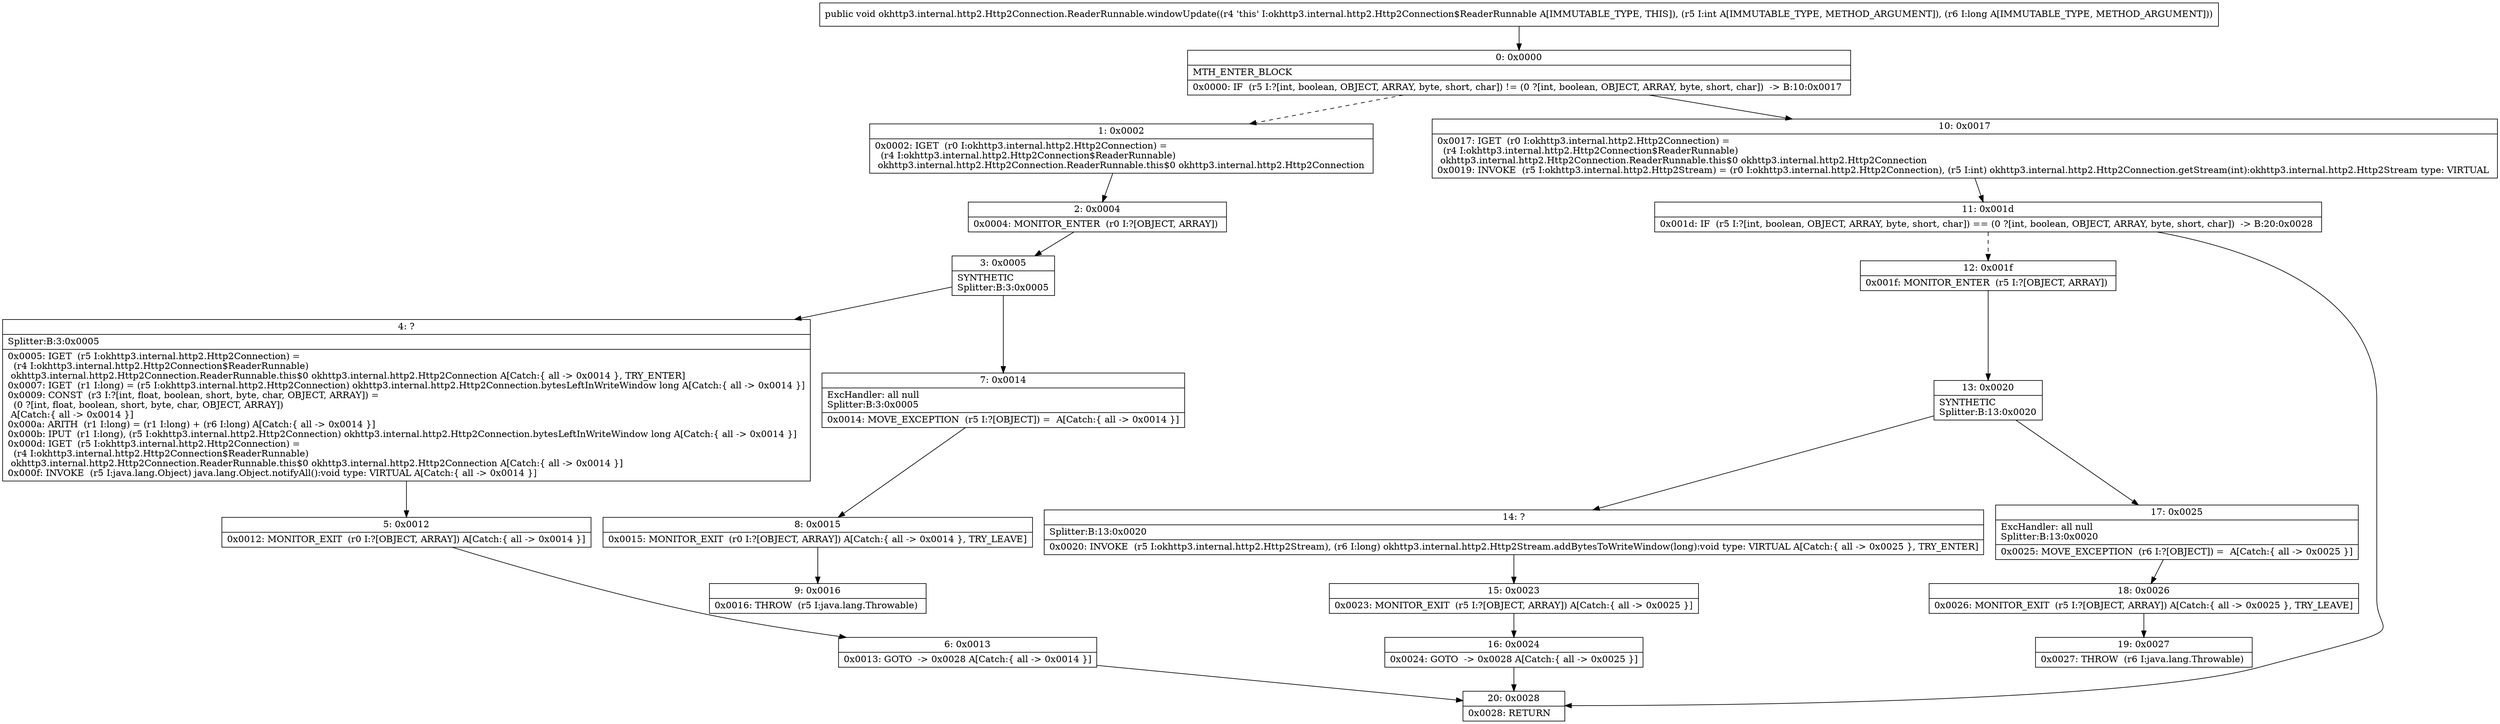 digraph "CFG forokhttp3.internal.http2.Http2Connection.ReaderRunnable.windowUpdate(IJ)V" {
Node_0 [shape=record,label="{0\:\ 0x0000|MTH_ENTER_BLOCK\l|0x0000: IF  (r5 I:?[int, boolean, OBJECT, ARRAY, byte, short, char]) != (0 ?[int, boolean, OBJECT, ARRAY, byte, short, char])  \-\> B:10:0x0017 \l}"];
Node_1 [shape=record,label="{1\:\ 0x0002|0x0002: IGET  (r0 I:okhttp3.internal.http2.Http2Connection) = \l  (r4 I:okhttp3.internal.http2.Http2Connection$ReaderRunnable)\l okhttp3.internal.http2.Http2Connection.ReaderRunnable.this$0 okhttp3.internal.http2.Http2Connection \l}"];
Node_2 [shape=record,label="{2\:\ 0x0004|0x0004: MONITOR_ENTER  (r0 I:?[OBJECT, ARRAY]) \l}"];
Node_3 [shape=record,label="{3\:\ 0x0005|SYNTHETIC\lSplitter:B:3:0x0005\l}"];
Node_4 [shape=record,label="{4\:\ ?|Splitter:B:3:0x0005\l|0x0005: IGET  (r5 I:okhttp3.internal.http2.Http2Connection) = \l  (r4 I:okhttp3.internal.http2.Http2Connection$ReaderRunnable)\l okhttp3.internal.http2.Http2Connection.ReaderRunnable.this$0 okhttp3.internal.http2.Http2Connection A[Catch:\{ all \-\> 0x0014 \}, TRY_ENTER]\l0x0007: IGET  (r1 I:long) = (r5 I:okhttp3.internal.http2.Http2Connection) okhttp3.internal.http2.Http2Connection.bytesLeftInWriteWindow long A[Catch:\{ all \-\> 0x0014 \}]\l0x0009: CONST  (r3 I:?[int, float, boolean, short, byte, char, OBJECT, ARRAY]) = \l  (0 ?[int, float, boolean, short, byte, char, OBJECT, ARRAY])\l A[Catch:\{ all \-\> 0x0014 \}]\l0x000a: ARITH  (r1 I:long) = (r1 I:long) + (r6 I:long) A[Catch:\{ all \-\> 0x0014 \}]\l0x000b: IPUT  (r1 I:long), (r5 I:okhttp3.internal.http2.Http2Connection) okhttp3.internal.http2.Http2Connection.bytesLeftInWriteWindow long A[Catch:\{ all \-\> 0x0014 \}]\l0x000d: IGET  (r5 I:okhttp3.internal.http2.Http2Connection) = \l  (r4 I:okhttp3.internal.http2.Http2Connection$ReaderRunnable)\l okhttp3.internal.http2.Http2Connection.ReaderRunnable.this$0 okhttp3.internal.http2.Http2Connection A[Catch:\{ all \-\> 0x0014 \}]\l0x000f: INVOKE  (r5 I:java.lang.Object) java.lang.Object.notifyAll():void type: VIRTUAL A[Catch:\{ all \-\> 0x0014 \}]\l}"];
Node_5 [shape=record,label="{5\:\ 0x0012|0x0012: MONITOR_EXIT  (r0 I:?[OBJECT, ARRAY]) A[Catch:\{ all \-\> 0x0014 \}]\l}"];
Node_6 [shape=record,label="{6\:\ 0x0013|0x0013: GOTO  \-\> 0x0028 A[Catch:\{ all \-\> 0x0014 \}]\l}"];
Node_7 [shape=record,label="{7\:\ 0x0014|ExcHandler: all null\lSplitter:B:3:0x0005\l|0x0014: MOVE_EXCEPTION  (r5 I:?[OBJECT]) =  A[Catch:\{ all \-\> 0x0014 \}]\l}"];
Node_8 [shape=record,label="{8\:\ 0x0015|0x0015: MONITOR_EXIT  (r0 I:?[OBJECT, ARRAY]) A[Catch:\{ all \-\> 0x0014 \}, TRY_LEAVE]\l}"];
Node_9 [shape=record,label="{9\:\ 0x0016|0x0016: THROW  (r5 I:java.lang.Throwable) \l}"];
Node_10 [shape=record,label="{10\:\ 0x0017|0x0017: IGET  (r0 I:okhttp3.internal.http2.Http2Connection) = \l  (r4 I:okhttp3.internal.http2.Http2Connection$ReaderRunnable)\l okhttp3.internal.http2.Http2Connection.ReaderRunnable.this$0 okhttp3.internal.http2.Http2Connection \l0x0019: INVOKE  (r5 I:okhttp3.internal.http2.Http2Stream) = (r0 I:okhttp3.internal.http2.Http2Connection), (r5 I:int) okhttp3.internal.http2.Http2Connection.getStream(int):okhttp3.internal.http2.Http2Stream type: VIRTUAL \l}"];
Node_11 [shape=record,label="{11\:\ 0x001d|0x001d: IF  (r5 I:?[int, boolean, OBJECT, ARRAY, byte, short, char]) == (0 ?[int, boolean, OBJECT, ARRAY, byte, short, char])  \-\> B:20:0x0028 \l}"];
Node_12 [shape=record,label="{12\:\ 0x001f|0x001f: MONITOR_ENTER  (r5 I:?[OBJECT, ARRAY]) \l}"];
Node_13 [shape=record,label="{13\:\ 0x0020|SYNTHETIC\lSplitter:B:13:0x0020\l}"];
Node_14 [shape=record,label="{14\:\ ?|Splitter:B:13:0x0020\l|0x0020: INVOKE  (r5 I:okhttp3.internal.http2.Http2Stream), (r6 I:long) okhttp3.internal.http2.Http2Stream.addBytesToWriteWindow(long):void type: VIRTUAL A[Catch:\{ all \-\> 0x0025 \}, TRY_ENTER]\l}"];
Node_15 [shape=record,label="{15\:\ 0x0023|0x0023: MONITOR_EXIT  (r5 I:?[OBJECT, ARRAY]) A[Catch:\{ all \-\> 0x0025 \}]\l}"];
Node_16 [shape=record,label="{16\:\ 0x0024|0x0024: GOTO  \-\> 0x0028 A[Catch:\{ all \-\> 0x0025 \}]\l}"];
Node_17 [shape=record,label="{17\:\ 0x0025|ExcHandler: all null\lSplitter:B:13:0x0020\l|0x0025: MOVE_EXCEPTION  (r6 I:?[OBJECT]) =  A[Catch:\{ all \-\> 0x0025 \}]\l}"];
Node_18 [shape=record,label="{18\:\ 0x0026|0x0026: MONITOR_EXIT  (r5 I:?[OBJECT, ARRAY]) A[Catch:\{ all \-\> 0x0025 \}, TRY_LEAVE]\l}"];
Node_19 [shape=record,label="{19\:\ 0x0027|0x0027: THROW  (r6 I:java.lang.Throwable) \l}"];
Node_20 [shape=record,label="{20\:\ 0x0028|0x0028: RETURN   \l}"];
MethodNode[shape=record,label="{public void okhttp3.internal.http2.Http2Connection.ReaderRunnable.windowUpdate((r4 'this' I:okhttp3.internal.http2.Http2Connection$ReaderRunnable A[IMMUTABLE_TYPE, THIS]), (r5 I:int A[IMMUTABLE_TYPE, METHOD_ARGUMENT]), (r6 I:long A[IMMUTABLE_TYPE, METHOD_ARGUMENT])) }"];
MethodNode -> Node_0;
Node_0 -> Node_1[style=dashed];
Node_0 -> Node_10;
Node_1 -> Node_2;
Node_2 -> Node_3;
Node_3 -> Node_4;
Node_3 -> Node_7;
Node_4 -> Node_5;
Node_5 -> Node_6;
Node_6 -> Node_20;
Node_7 -> Node_8;
Node_8 -> Node_9;
Node_10 -> Node_11;
Node_11 -> Node_12[style=dashed];
Node_11 -> Node_20;
Node_12 -> Node_13;
Node_13 -> Node_14;
Node_13 -> Node_17;
Node_14 -> Node_15;
Node_15 -> Node_16;
Node_16 -> Node_20;
Node_17 -> Node_18;
Node_18 -> Node_19;
}

